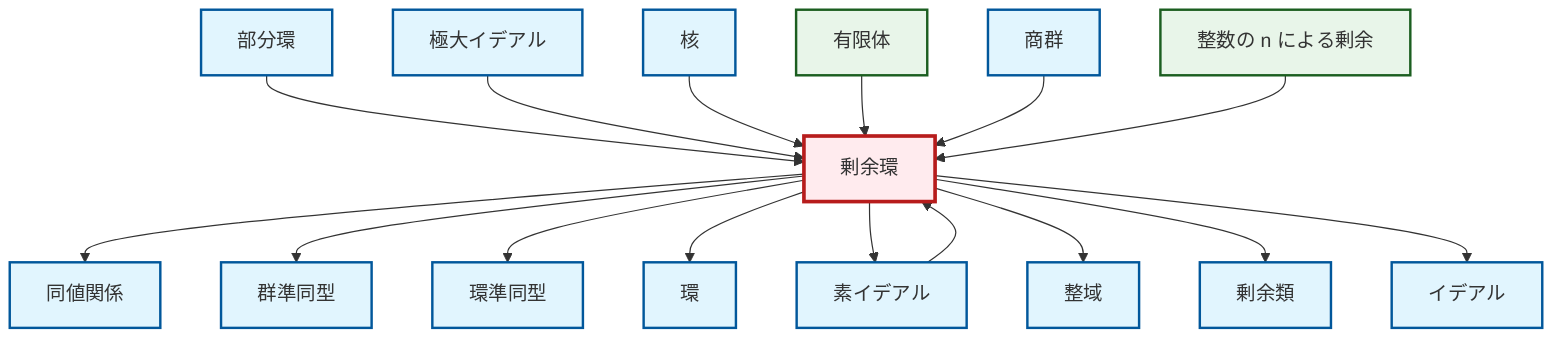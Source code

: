 graph TD
    classDef definition fill:#e1f5fe,stroke:#01579b,stroke-width:2px
    classDef theorem fill:#f3e5f5,stroke:#4a148c,stroke-width:2px
    classDef axiom fill:#fff3e0,stroke:#e65100,stroke-width:2px
    classDef example fill:#e8f5e9,stroke:#1b5e20,stroke-width:2px
    classDef current fill:#ffebee,stroke:#b71c1c,stroke-width:3px
    def-ring["環"]:::definition
    ex-quotient-integers-mod-n["整数の n による剰余"]:::example
    def-quotient-ring["剰余環"]:::definition
    def-maximal-ideal["極大イデアル"]:::definition
    def-prime-ideal["素イデアル"]:::definition
    def-ideal["イデアル"]:::definition
    def-subring["部分環"]:::definition
    ex-finite-field["有限体"]:::example
    def-ring-homomorphism["環準同型"]:::definition
    def-kernel["核"]:::definition
    def-homomorphism["群準同型"]:::definition
    def-quotient-group["商群"]:::definition
    def-coset["剰余類"]:::definition
    def-integral-domain["整域"]:::definition
    def-equivalence-relation["同値関係"]:::definition
    def-quotient-ring --> def-equivalence-relation
    def-quotient-ring --> def-homomorphism
    def-quotient-ring --> def-ring-homomorphism
    def-quotient-ring --> def-ring
    def-prime-ideal --> def-quotient-ring
    def-subring --> def-quotient-ring
    def-maximal-ideal --> def-quotient-ring
    def-kernel --> def-quotient-ring
    ex-finite-field --> def-quotient-ring
    def-quotient-ring --> def-prime-ideal
    def-quotient-group --> def-quotient-ring
    def-quotient-ring --> def-integral-domain
    def-quotient-ring --> def-coset
    ex-quotient-integers-mod-n --> def-quotient-ring
    def-quotient-ring --> def-ideal
    class def-quotient-ring current